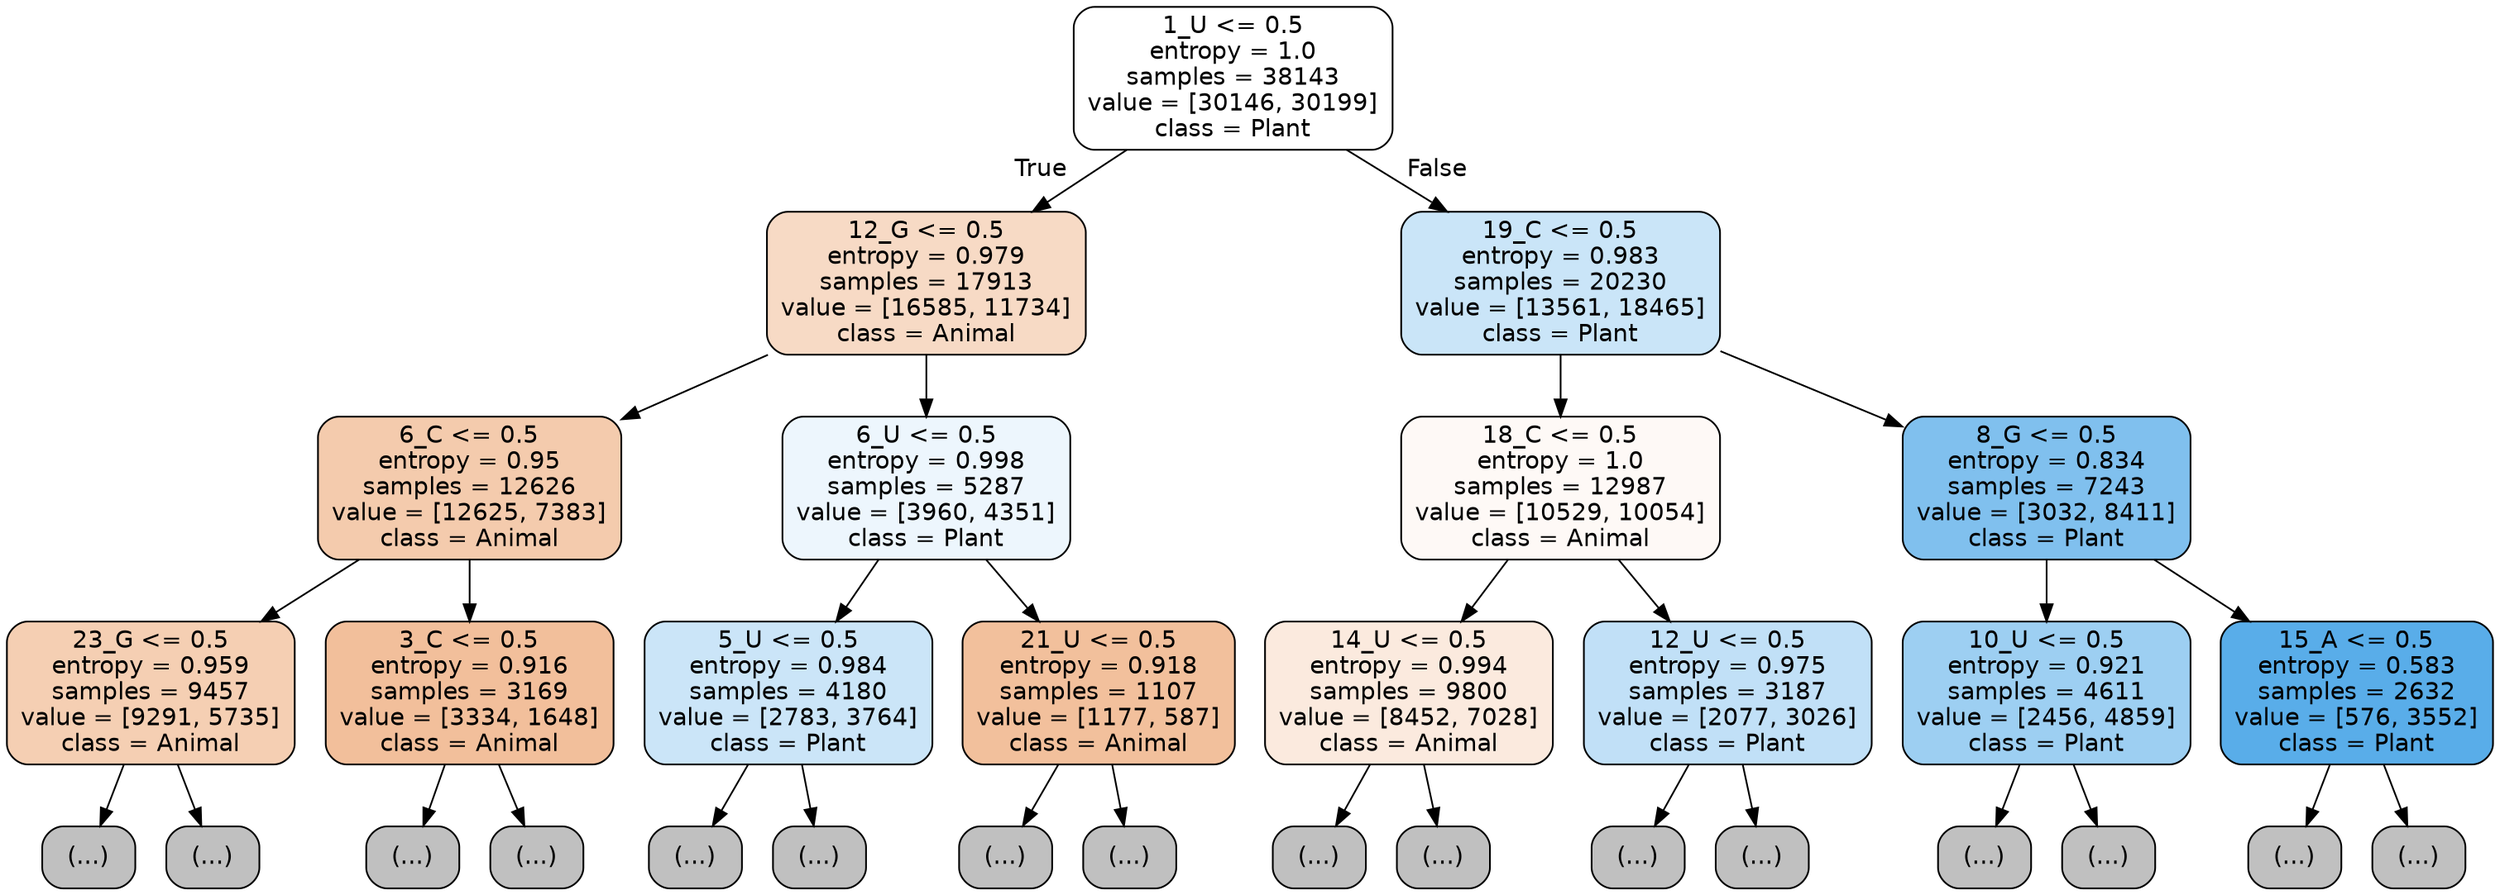 digraph Tree {
node [shape=box, style="filled, rounded", color="black", fontname="helvetica"] ;
edge [fontname="helvetica"] ;
0 [label="1_U <= 0.5\nentropy = 1.0\nsamples = 38143\nvalue = [30146, 30199]\nclass = Plant", fillcolor="#ffffff"] ;
1 [label="12_G <= 0.5\nentropy = 0.979\nsamples = 17913\nvalue = [16585, 11734]\nclass = Animal", fillcolor="#f7dac5"] ;
0 -> 1 [labeldistance=2.5, labelangle=45, headlabel="True"] ;
2 [label="6_C <= 0.5\nentropy = 0.95\nsamples = 12626\nvalue = [12625, 7383]\nclass = Animal", fillcolor="#f4cbad"] ;
1 -> 2 ;
3 [label="23_G <= 0.5\nentropy = 0.959\nsamples = 9457\nvalue = [9291, 5735]\nclass = Animal", fillcolor="#f5cfb3"] ;
2 -> 3 ;
4 [label="(...)", fillcolor="#C0C0C0"] ;
3 -> 4 ;
5167 [label="(...)", fillcolor="#C0C0C0"] ;
3 -> 5167 ;
5412 [label="3_C <= 0.5\nentropy = 0.916\nsamples = 3169\nvalue = [3334, 1648]\nclass = Animal", fillcolor="#f2bf9b"] ;
2 -> 5412 ;
5413 [label="(...)", fillcolor="#C0C0C0"] ;
5412 -> 5413 ;
6670 [label="(...)", fillcolor="#C0C0C0"] ;
5412 -> 6670 ;
7027 [label="6_U <= 0.5\nentropy = 0.998\nsamples = 5287\nvalue = [3960, 4351]\nclass = Plant", fillcolor="#edf6fd"] ;
1 -> 7027 ;
7028 [label="5_U <= 0.5\nentropy = 0.984\nsamples = 4180\nvalue = [2783, 3764]\nclass = Plant", fillcolor="#cbe5f8"] ;
7027 -> 7028 ;
7029 [label="(...)", fillcolor="#C0C0C0"] ;
7028 -> 7029 ;
8450 [label="(...)", fillcolor="#C0C0C0"] ;
7028 -> 8450 ;
8931 [label="21_U <= 0.5\nentropy = 0.918\nsamples = 1107\nvalue = [1177, 587]\nclass = Animal", fillcolor="#f2c09c"] ;
7027 -> 8931 ;
8932 [label="(...)", fillcolor="#C0C0C0"] ;
8931 -> 8932 ;
9423 [label="(...)", fillcolor="#C0C0C0"] ;
8931 -> 9423 ;
9548 [label="19_C <= 0.5\nentropy = 0.983\nsamples = 20230\nvalue = [13561, 18465]\nclass = Plant", fillcolor="#cae5f8"] ;
0 -> 9548 [labeldistance=2.5, labelangle=-45, headlabel="False"] ;
9549 [label="18_C <= 0.5\nentropy = 1.0\nsamples = 12987\nvalue = [10529, 10054]\nclass = Animal", fillcolor="#fef9f6"] ;
9548 -> 9549 ;
9550 [label="14_U <= 0.5\nentropy = 0.994\nsamples = 9800\nvalue = [8452, 7028]\nclass = Animal", fillcolor="#fbeade"] ;
9549 -> 9550 ;
9551 [label="(...)", fillcolor="#C0C0C0"] ;
9550 -> 9551 ;
12742 [label="(...)", fillcolor="#C0C0C0"] ;
9550 -> 12742 ;
13985 [label="12_U <= 0.5\nentropy = 0.975\nsamples = 3187\nvalue = [2077, 3026]\nclass = Plant", fillcolor="#c1e0f7"] ;
9549 -> 13985 ;
13986 [label="(...)", fillcolor="#C0C0C0"] ;
13985 -> 13986 ;
14823 [label="(...)", fillcolor="#C0C0C0"] ;
13985 -> 14823 ;
15174 [label="8_G <= 0.5\nentropy = 0.834\nsamples = 7243\nvalue = [3032, 8411]\nclass = Plant", fillcolor="#80c0ee"] ;
9548 -> 15174 ;
15175 [label="10_U <= 0.5\nentropy = 0.921\nsamples = 4611\nvalue = [2456, 4859]\nclass = Plant", fillcolor="#9dcff2"] ;
15174 -> 15175 ;
15176 [label="(...)", fillcolor="#C0C0C0"] ;
15175 -> 15176 ;
16155 [label="(...)", fillcolor="#C0C0C0"] ;
15175 -> 16155 ;
16534 [label="15_A <= 0.5\nentropy = 0.583\nsamples = 2632\nvalue = [576, 3552]\nclass = Plant", fillcolor="#59ade9"] ;
15174 -> 16534 ;
16535 [label="(...)", fillcolor="#C0C0C0"] ;
16534 -> 16535 ;
16854 [label="(...)", fillcolor="#C0C0C0"] ;
16534 -> 16854 ;
}